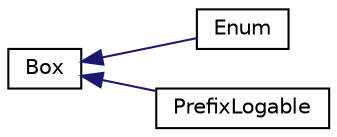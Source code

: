 digraph "Graphical Class Hierarchy"
{
  edge [fontname="Helvetica",fontsize="10",labelfontname="Helvetica",labelfontsize="10"];
  node [fontname="Helvetica",fontsize="10",shape=record];
  rankdir="LR";
  Node0 [label="Box",height=0.2,width=0.4,color="black", fillcolor="white", style="filled",URL="$classaworx_1_1lib_1_1boxing_1_1Box.html"];
  Node0 -> Node1 [dir="back",color="midnightblue",fontsize="10",style="solid",fontname="Helvetica"];
  Node1 [label="Enum",height=0.2,width=0.4,color="black", fillcolor="white", style="filled",URL="$structaworx_1_1lib_1_1lang_1_1Enum.html"];
  Node0 -> Node2 [dir="back",color="midnightblue",fontsize="10",style="solid",fontname="Helvetica"];
  Node2 [label="PrefixLogable",height=0.2,width=0.4,color="black", fillcolor="white", style="filled",URL="$classaworx_1_1lib_1_1lox_1_1PrefixLogable.html"];
}
